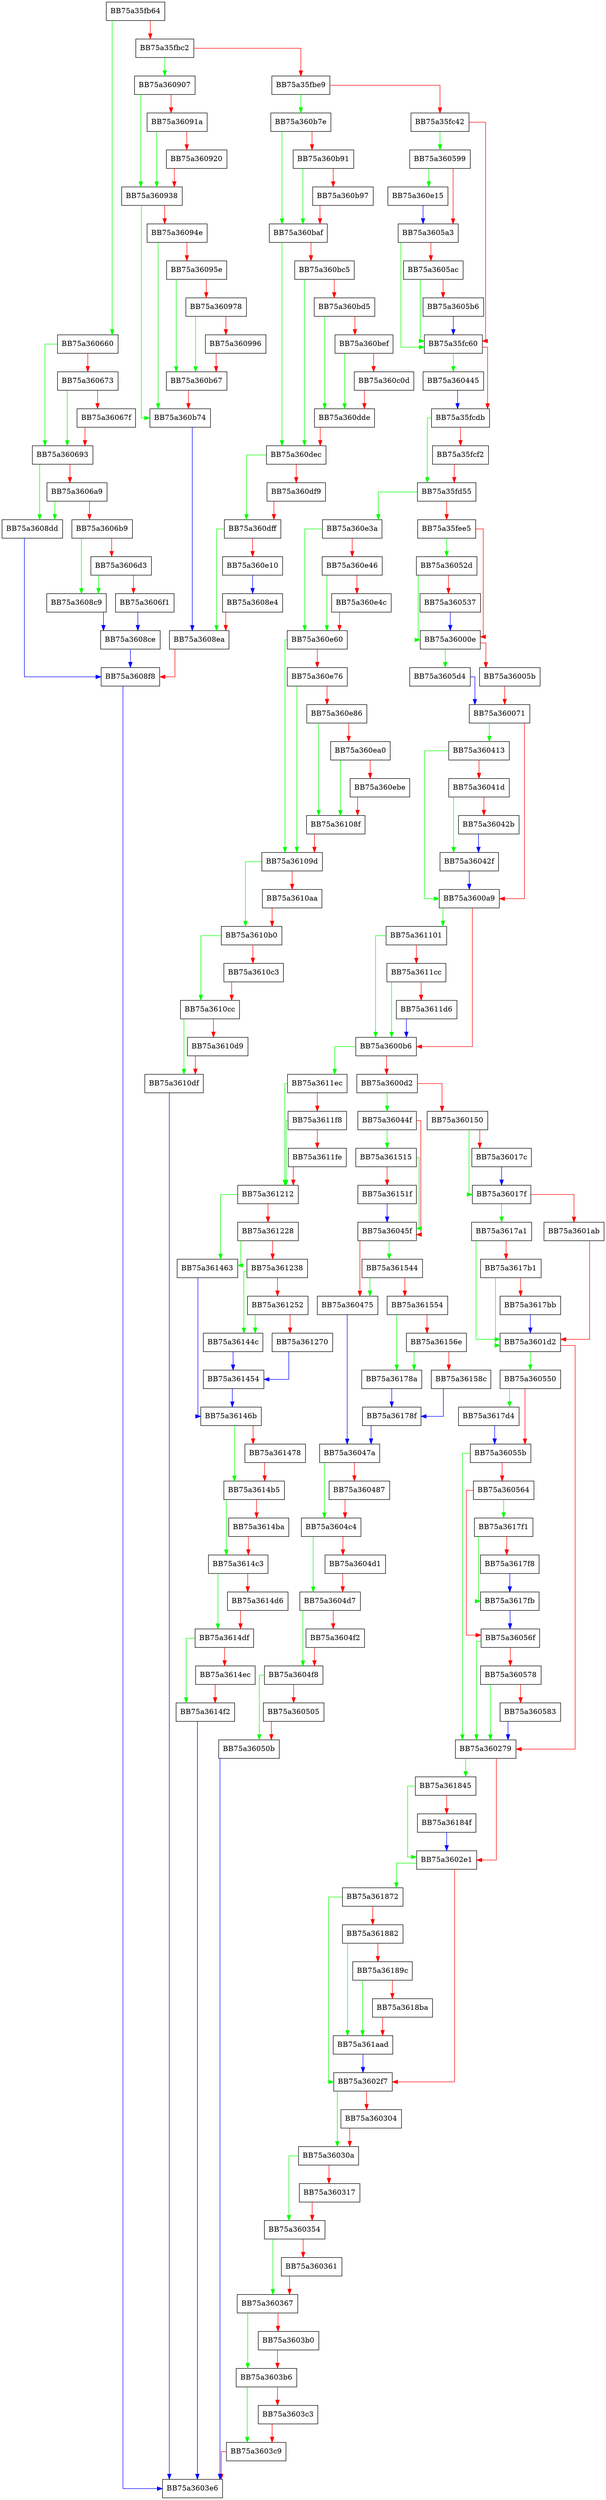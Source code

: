 digraph StartTDTEngine {
  node [shape="box"];
  graph [splines=ortho];
  BB75a35fb64 -> BB75a360660 [color="green"];
  BB75a35fb64 -> BB75a35fbc2 [color="red"];
  BB75a35fbc2 -> BB75a360907 [color="green"];
  BB75a35fbc2 -> BB75a35fbe9 [color="red"];
  BB75a35fbe9 -> BB75a360b7e [color="green"];
  BB75a35fbe9 -> BB75a35fc42 [color="red"];
  BB75a35fc42 -> BB75a360599 [color="green"];
  BB75a35fc42 -> BB75a35fc60 [color="red"];
  BB75a35fc60 -> BB75a360445 [color="green"];
  BB75a35fc60 -> BB75a35fcdb [color="red"];
  BB75a35fcdb -> BB75a35fd55 [color="green"];
  BB75a35fcdb -> BB75a35fcf2 [color="red"];
  BB75a35fcf2 -> BB75a35fd55 [color="red"];
  BB75a35fd55 -> BB75a360e3a [color="green"];
  BB75a35fd55 -> BB75a35fee5 [color="red"];
  BB75a35fee5 -> BB75a36052d [color="green"];
  BB75a35fee5 -> BB75a36000e [color="red"];
  BB75a36000e -> BB75a3605d4 [color="green"];
  BB75a36000e -> BB75a36005b [color="red"];
  BB75a36005b -> BB75a360071 [color="red"];
  BB75a360071 -> BB75a360413 [color="green"];
  BB75a360071 -> BB75a3600a9 [color="red"];
  BB75a3600a9 -> BB75a361101 [color="green"];
  BB75a3600a9 -> BB75a3600b6 [color="red"];
  BB75a3600b6 -> BB75a3611ec [color="green"];
  BB75a3600b6 -> BB75a3600d2 [color="red"];
  BB75a3600d2 -> BB75a36044f [color="green"];
  BB75a3600d2 -> BB75a360150 [color="red"];
  BB75a360150 -> BB75a36017f [color="green"];
  BB75a360150 -> BB75a36017c [color="red"];
  BB75a36017c -> BB75a36017f [color="blue"];
  BB75a36017f -> BB75a3617a1 [color="green"];
  BB75a36017f -> BB75a3601ab [color="red"];
  BB75a3601ab -> BB75a3601d2 [color="red"];
  BB75a3601d2 -> BB75a360550 [color="green"];
  BB75a3601d2 -> BB75a360279 [color="red"];
  BB75a360279 -> BB75a361845 [color="green"];
  BB75a360279 -> BB75a3602e1 [color="red"];
  BB75a3602e1 -> BB75a361872 [color="green"];
  BB75a3602e1 -> BB75a3602f7 [color="red"];
  BB75a3602f7 -> BB75a36030a [color="green"];
  BB75a3602f7 -> BB75a360304 [color="red"];
  BB75a360304 -> BB75a36030a [color="red"];
  BB75a36030a -> BB75a360354 [color="green"];
  BB75a36030a -> BB75a360317 [color="red"];
  BB75a360317 -> BB75a360354 [color="red"];
  BB75a360354 -> BB75a360367 [color="green"];
  BB75a360354 -> BB75a360361 [color="red"];
  BB75a360361 -> BB75a360367 [color="red"];
  BB75a360367 -> BB75a3603b6 [color="green"];
  BB75a360367 -> BB75a3603b0 [color="red"];
  BB75a3603b0 -> BB75a3603b6 [color="red"];
  BB75a3603b6 -> BB75a3603c9 [color="green"];
  BB75a3603b6 -> BB75a3603c3 [color="red"];
  BB75a3603c3 -> BB75a3603c9 [color="red"];
  BB75a3603c9 -> BB75a3603e6 [color="red"];
  BB75a360413 -> BB75a3600a9 [color="green"];
  BB75a360413 -> BB75a36041d [color="red"];
  BB75a36041d -> BB75a36042f [color="green"];
  BB75a36041d -> BB75a36042b [color="red"];
  BB75a36042b -> BB75a36042f [color="blue"];
  BB75a36042f -> BB75a3600a9 [color="blue"];
  BB75a360445 -> BB75a35fcdb [color="blue"];
  BB75a36044f -> BB75a361515 [color="green"];
  BB75a36044f -> BB75a36045f [color="red"];
  BB75a36045f -> BB75a361544 [color="green"];
  BB75a36045f -> BB75a360475 [color="red"];
  BB75a360475 -> BB75a36047a [color="blue"];
  BB75a36047a -> BB75a3604c4 [color="green"];
  BB75a36047a -> BB75a360487 [color="red"];
  BB75a360487 -> BB75a3604c4 [color="red"];
  BB75a3604c4 -> BB75a3604d7 [color="green"];
  BB75a3604c4 -> BB75a3604d1 [color="red"];
  BB75a3604d1 -> BB75a3604d7 [color="red"];
  BB75a3604d7 -> BB75a3604f8 [color="green"];
  BB75a3604d7 -> BB75a3604f2 [color="red"];
  BB75a3604f2 -> BB75a3604f8 [color="red"];
  BB75a3604f8 -> BB75a36050b [color="green"];
  BB75a3604f8 -> BB75a360505 [color="red"];
  BB75a360505 -> BB75a36050b [color="red"];
  BB75a36050b -> BB75a3603e6 [color="blue"];
  BB75a36052d -> BB75a36000e [color="green"];
  BB75a36052d -> BB75a360537 [color="red"];
  BB75a360537 -> BB75a36000e [color="blue"];
  BB75a360550 -> BB75a3617d4 [color="green"];
  BB75a360550 -> BB75a36055b [color="red"];
  BB75a36055b -> BB75a360279 [color="green"];
  BB75a36055b -> BB75a360564 [color="red"];
  BB75a360564 -> BB75a3617f1 [color="green"];
  BB75a360564 -> BB75a36056f [color="red"];
  BB75a36056f -> BB75a360279 [color="green"];
  BB75a36056f -> BB75a360578 [color="red"];
  BB75a360578 -> BB75a360279 [color="green"];
  BB75a360578 -> BB75a360583 [color="red"];
  BB75a360583 -> BB75a360279 [color="blue"];
  BB75a360599 -> BB75a360e15 [color="green"];
  BB75a360599 -> BB75a3605a3 [color="red"];
  BB75a3605a3 -> BB75a35fc60 [color="green"];
  BB75a3605a3 -> BB75a3605ac [color="red"];
  BB75a3605ac -> BB75a35fc60 [color="green"];
  BB75a3605ac -> BB75a3605b6 [color="red"];
  BB75a3605b6 -> BB75a35fc60 [color="blue"];
  BB75a3605d4 -> BB75a360071 [color="blue"];
  BB75a360660 -> BB75a360693 [color="green"];
  BB75a360660 -> BB75a360673 [color="red"];
  BB75a360673 -> BB75a360693 [color="green"];
  BB75a360673 -> BB75a36067f [color="red"];
  BB75a36067f -> BB75a360693 [color="red"];
  BB75a360693 -> BB75a3608dd [color="green"];
  BB75a360693 -> BB75a3606a9 [color="red"];
  BB75a3606a9 -> BB75a3608dd [color="green"];
  BB75a3606a9 -> BB75a3606b9 [color="red"];
  BB75a3606b9 -> BB75a3608c9 [color="green"];
  BB75a3606b9 -> BB75a3606d3 [color="red"];
  BB75a3606d3 -> BB75a3608c9 [color="green"];
  BB75a3606d3 -> BB75a3606f1 [color="red"];
  BB75a3606f1 -> BB75a3608ce [color="blue"];
  BB75a3608c9 -> BB75a3608ce [color="blue"];
  BB75a3608ce -> BB75a3608f8 [color="blue"];
  BB75a3608dd -> BB75a3608f8 [color="blue"];
  BB75a3608e4 -> BB75a3608ea [color="red"];
  BB75a3608ea -> BB75a3608f8 [color="red"];
  BB75a3608f8 -> BB75a3603e6 [color="blue"];
  BB75a360907 -> BB75a360938 [color="green"];
  BB75a360907 -> BB75a36091a [color="red"];
  BB75a36091a -> BB75a360938 [color="green"];
  BB75a36091a -> BB75a360920 [color="red"];
  BB75a360920 -> BB75a360938 [color="red"];
  BB75a360938 -> BB75a360b74 [color="green"];
  BB75a360938 -> BB75a36094e [color="red"];
  BB75a36094e -> BB75a360b74 [color="green"];
  BB75a36094e -> BB75a36095e [color="red"];
  BB75a36095e -> BB75a360b67 [color="green"];
  BB75a36095e -> BB75a360978 [color="red"];
  BB75a360978 -> BB75a360b67 [color="green"];
  BB75a360978 -> BB75a360996 [color="red"];
  BB75a360996 -> BB75a360b67 [color="red"];
  BB75a360b67 -> BB75a360b74 [color="red"];
  BB75a360b74 -> BB75a3608ea [color="blue"];
  BB75a360b7e -> BB75a360baf [color="green"];
  BB75a360b7e -> BB75a360b91 [color="red"];
  BB75a360b91 -> BB75a360baf [color="green"];
  BB75a360b91 -> BB75a360b97 [color="red"];
  BB75a360b97 -> BB75a360baf [color="red"];
  BB75a360baf -> BB75a360dec [color="green"];
  BB75a360baf -> BB75a360bc5 [color="red"];
  BB75a360bc5 -> BB75a360dec [color="green"];
  BB75a360bc5 -> BB75a360bd5 [color="red"];
  BB75a360bd5 -> BB75a360dde [color="green"];
  BB75a360bd5 -> BB75a360bef [color="red"];
  BB75a360bef -> BB75a360dde [color="green"];
  BB75a360bef -> BB75a360c0d [color="red"];
  BB75a360c0d -> BB75a360dde [color="red"];
  BB75a360dde -> BB75a360dec [color="red"];
  BB75a360dec -> BB75a360dff [color="green"];
  BB75a360dec -> BB75a360df9 [color="red"];
  BB75a360df9 -> BB75a360dff [color="red"];
  BB75a360dff -> BB75a3608ea [color="green"];
  BB75a360dff -> BB75a360e10 [color="red"];
  BB75a360e10 -> BB75a3608e4 [color="blue"];
  BB75a360e15 -> BB75a3605a3 [color="blue"];
  BB75a360e3a -> BB75a360e60 [color="green"];
  BB75a360e3a -> BB75a360e46 [color="red"];
  BB75a360e46 -> BB75a360e60 [color="green"];
  BB75a360e46 -> BB75a360e4c [color="red"];
  BB75a360e4c -> BB75a360e60 [color="red"];
  BB75a360e60 -> BB75a36109d [color="green"];
  BB75a360e60 -> BB75a360e76 [color="red"];
  BB75a360e76 -> BB75a36109d [color="green"];
  BB75a360e76 -> BB75a360e86 [color="red"];
  BB75a360e86 -> BB75a36108f [color="green"];
  BB75a360e86 -> BB75a360ea0 [color="red"];
  BB75a360ea0 -> BB75a36108f [color="green"];
  BB75a360ea0 -> BB75a360ebe [color="red"];
  BB75a360ebe -> BB75a36108f [color="red"];
  BB75a36108f -> BB75a36109d [color="red"];
  BB75a36109d -> BB75a3610b0 [color="green"];
  BB75a36109d -> BB75a3610aa [color="red"];
  BB75a3610aa -> BB75a3610b0 [color="red"];
  BB75a3610b0 -> BB75a3610cc [color="green"];
  BB75a3610b0 -> BB75a3610c3 [color="red"];
  BB75a3610c3 -> BB75a3610cc [color="red"];
  BB75a3610cc -> BB75a3610df [color="green"];
  BB75a3610cc -> BB75a3610d9 [color="red"];
  BB75a3610d9 -> BB75a3610df [color="red"];
  BB75a3610df -> BB75a3603e6 [color="blue"];
  BB75a361101 -> BB75a3600b6 [color="green"];
  BB75a361101 -> BB75a3611cc [color="red"];
  BB75a3611cc -> BB75a3600b6 [color="green"];
  BB75a3611cc -> BB75a3611d6 [color="red"];
  BB75a3611d6 -> BB75a3600b6 [color="blue"];
  BB75a3611ec -> BB75a361212 [color="green"];
  BB75a3611ec -> BB75a3611f8 [color="red"];
  BB75a3611f8 -> BB75a361212 [color="green"];
  BB75a3611f8 -> BB75a3611fe [color="red"];
  BB75a3611fe -> BB75a361212 [color="red"];
  BB75a361212 -> BB75a361463 [color="green"];
  BB75a361212 -> BB75a361228 [color="red"];
  BB75a361228 -> BB75a361463 [color="green"];
  BB75a361228 -> BB75a361238 [color="red"];
  BB75a361238 -> BB75a36144c [color="green"];
  BB75a361238 -> BB75a361252 [color="red"];
  BB75a361252 -> BB75a36144c [color="green"];
  BB75a361252 -> BB75a361270 [color="red"];
  BB75a361270 -> BB75a361454 [color="blue"];
  BB75a36144c -> BB75a361454 [color="blue"];
  BB75a361454 -> BB75a36146b [color="blue"];
  BB75a361463 -> BB75a36146b [color="blue"];
  BB75a36146b -> BB75a3614b5 [color="green"];
  BB75a36146b -> BB75a361478 [color="red"];
  BB75a361478 -> BB75a3614b5 [color="red"];
  BB75a3614b5 -> BB75a3614c3 [color="green"];
  BB75a3614b5 -> BB75a3614ba [color="red"];
  BB75a3614ba -> BB75a3614c3 [color="red"];
  BB75a3614c3 -> BB75a3614df [color="green"];
  BB75a3614c3 -> BB75a3614d6 [color="red"];
  BB75a3614d6 -> BB75a3614df [color="red"];
  BB75a3614df -> BB75a3614f2 [color="green"];
  BB75a3614df -> BB75a3614ec [color="red"];
  BB75a3614ec -> BB75a3614f2 [color="red"];
  BB75a3614f2 -> BB75a3603e6 [color="blue"];
  BB75a361515 -> BB75a36045f [color="green"];
  BB75a361515 -> BB75a36151f [color="red"];
  BB75a36151f -> BB75a36045f [color="blue"];
  BB75a361544 -> BB75a360475 [color="green"];
  BB75a361544 -> BB75a361554 [color="red"];
  BB75a361554 -> BB75a36178a [color="green"];
  BB75a361554 -> BB75a36156e [color="red"];
  BB75a36156e -> BB75a36178a [color="green"];
  BB75a36156e -> BB75a36158c [color="red"];
  BB75a36158c -> BB75a36178f [color="blue"];
  BB75a36178a -> BB75a36178f [color="blue"];
  BB75a36178f -> BB75a36047a [color="blue"];
  BB75a3617a1 -> BB75a3601d2 [color="green"];
  BB75a3617a1 -> BB75a3617b1 [color="red"];
  BB75a3617b1 -> BB75a3601d2 [color="green"];
  BB75a3617b1 -> BB75a3617bb [color="red"];
  BB75a3617bb -> BB75a3601d2 [color="blue"];
  BB75a3617d4 -> BB75a36055b [color="blue"];
  BB75a3617f1 -> BB75a3617fb [color="green"];
  BB75a3617f1 -> BB75a3617f8 [color="red"];
  BB75a3617f8 -> BB75a3617fb [color="blue"];
  BB75a3617fb -> BB75a36056f [color="blue"];
  BB75a361845 -> BB75a3602e1 [color="green"];
  BB75a361845 -> BB75a36184f [color="red"];
  BB75a36184f -> BB75a3602e1 [color="blue"];
  BB75a361872 -> BB75a3602f7 [color="green"];
  BB75a361872 -> BB75a361882 [color="red"];
  BB75a361882 -> BB75a361aad [color="green"];
  BB75a361882 -> BB75a36189c [color="red"];
  BB75a36189c -> BB75a361aad [color="green"];
  BB75a36189c -> BB75a3618ba [color="red"];
  BB75a3618ba -> BB75a361aad [color="red"];
  BB75a361aad -> BB75a3602f7 [color="blue"];
}